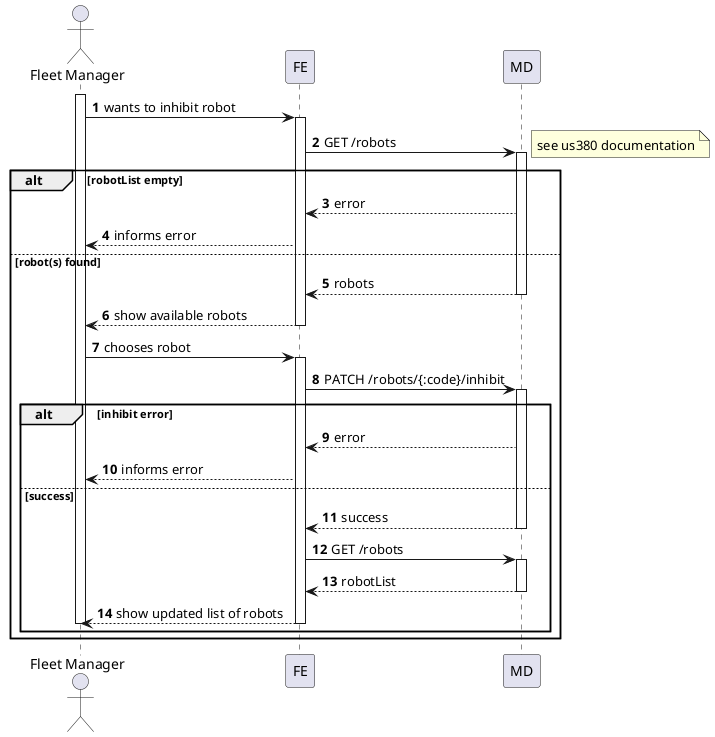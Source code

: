 @startuml
autonumber

actor "Fleet Manager" as usr

participant "FE" as ui
participant "MD" as md

activate usr
    usr -> ui : wants to inhibit robot
    activate ui
        ui -> md : GET /robots
        note right : see us380 documentation
        activate md
        alt robotList empty

        md --> ui:  error
        ui --> usr: informs error

        else robot(s) found


            md --> ui : robots
        deactivate md

        ui --> usr : show available robots
    deactivate ui

    usr -> ui : chooses robot
    activate ui
        ui -> md : PATCH /robots/{:code}/inhibit

        activate md

        alt inhibit error
            md --> ui: error
            ui --> usr: informs error

        else success
            md --> ui : success
        deactivate md
            ui -> md : GET /robots
            activate md
            md --> ui: robotList
        deactivate md

        ui --> usr : show updated list of robots
    deactivate ui
deactivate usr
end
end
@enduml

